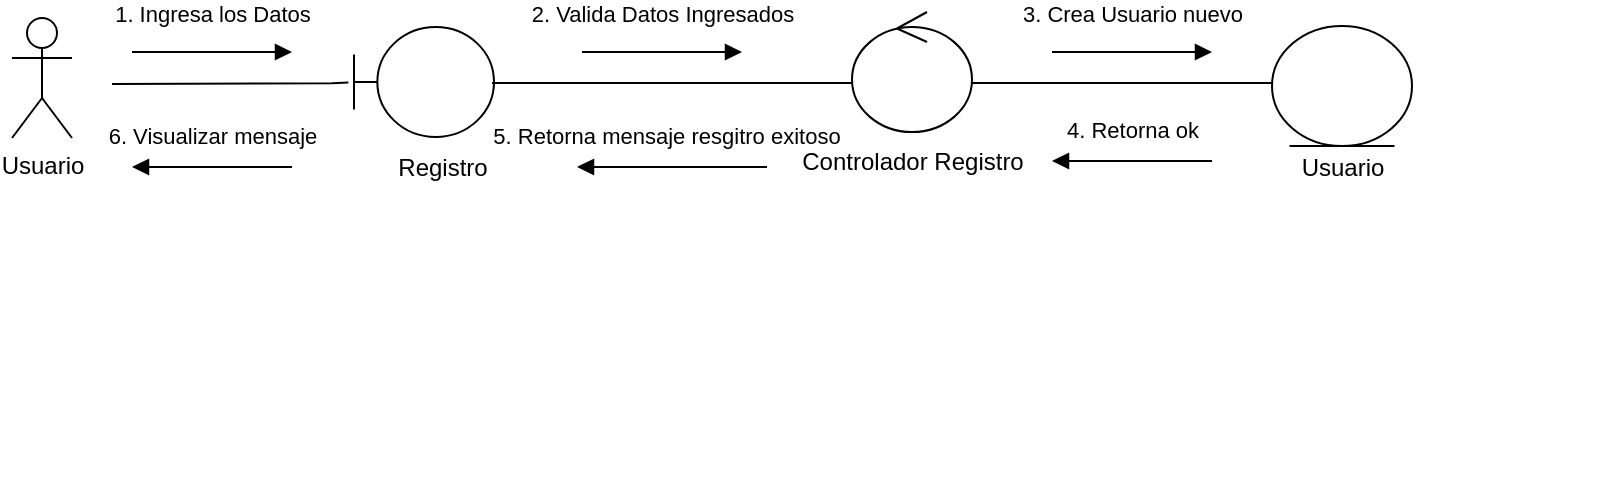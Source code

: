 <mxfile version="21.3.2" type="google">
  <diagram id="kgpKYQtTHZ0yAKxKKP6v" name="Page-1">
    <mxGraphModel grid="1" page="1" gridSize="10" guides="1" tooltips="1" connect="1" arrows="1" fold="1" pageScale="1" pageWidth="850" pageHeight="1100" math="0" shadow="0">
      <root>
        <mxCell id="0" />
        <mxCell id="1" parent="0" />
        <mxCell id="M5mWXDodQlKgrc-eD4wH-2" value="Usuario" style="shape=umlActor;verticalLabelPosition=bottom;verticalAlign=top;html=1;outlineConnect=0;" vertex="1" parent="1">
          <mxGeometry x="30" y="203" width="30" height="60" as="geometry" />
        </mxCell>
        <mxCell id="M5mWXDodQlKgrc-eD4wH-4" value="" style="endArrow=none;html=1;rounded=0;" edge="1" parent="1">
          <mxGeometry width="50" height="50" relative="1" as="geometry">
            <mxPoint x="820" y="430" as="sourcePoint" />
            <mxPoint x="820" y="430" as="targetPoint" />
          </mxGeometry>
        </mxCell>
        <mxCell id="M5mWXDodQlKgrc-eD4wH-23" value="" style="endArrow=none;html=1;rounded=0;entryX=-0.04;entryY=0.505;entryDx=0;entryDy=0;entryPerimeter=0;" edge="1" parent="1" target="kYgKHTBkKikAd4nY9MiJ-2">
          <mxGeometry width="50" height="50" relative="1" as="geometry">
            <mxPoint x="80" y="236" as="sourcePoint" />
            <mxPoint x="250" y="236" as="targetPoint" />
            <Array as="points">
              <mxPoint x="190" y="235.66" />
            </Array>
          </mxGeometry>
        </mxCell>
        <mxCell id="kYgKHTBkKikAd4nY9MiJ-2" value="" style="shape=umlBoundary;whiteSpace=wrap;html=1;" vertex="1" parent="1">
          <mxGeometry x="201" y="207.5" width="70" height="55" as="geometry" />
        </mxCell>
        <mxCell id="kYgKHTBkKikAd4nY9MiJ-3" value="Registro" style="text;html=1;align=center;verticalAlign=middle;resizable=0;points=[];autosize=1;strokeColor=none;fillColor=none;" vertex="1" parent="1">
          <mxGeometry x="210" y="262.5" width="70" height="30" as="geometry" />
        </mxCell>
        <mxCell id="kYgKHTBkKikAd4nY9MiJ-5" value="" style="line;strokeWidth=1;fillColor=none;align=left;verticalAlign=middle;spacingTop=-1;spacingLeft=3;spacingRight=3;rotatable=0;labelPosition=right;points=[];portConstraint=eastwest;strokeColor=inherit;" vertex="1" parent="1">
          <mxGeometry x="270" y="231.5" width="180" height="8" as="geometry" />
        </mxCell>
        <mxCell id="kYgKHTBkKikAd4nY9MiJ-6" value="1. Ingresa los Datos" style="html=1;verticalAlign=bottom;endArrow=block;edgeStyle=elbowEdgeStyle;elbow=vertical;curved=0;rounded=0;" edge="1" parent="1">
          <mxGeometry y="10" width="80" relative="1" as="geometry">
            <mxPoint x="90" y="220" as="sourcePoint" />
            <mxPoint x="170" y="220" as="targetPoint" />
            <mxPoint as="offset" />
            <Array as="points">
              <mxPoint x="160" y="220" />
            </Array>
          </mxGeometry>
        </mxCell>
        <mxCell id="kYgKHTBkKikAd4nY9MiJ-7" value="" style="ellipse;shape=umlControl;whiteSpace=wrap;html=1;" vertex="1" parent="1">
          <mxGeometry x="450" y="200" width="60" height="60" as="geometry" />
        </mxCell>
        <mxCell id="kYgKHTBkKikAd4nY9MiJ-8" value="" style="ellipse;shape=umlEntity;whiteSpace=wrap;html=1;" vertex="1" parent="1">
          <mxGeometry x="660" y="207" width="70" height="60" as="geometry" />
        </mxCell>
        <mxCell id="kYgKHTBkKikAd4nY9MiJ-9" value="Usuario" style="text;html=1;align=center;verticalAlign=middle;resizable=0;points=[];autosize=1;strokeColor=none;fillColor=none;" vertex="1" parent="1">
          <mxGeometry x="665" y="263" width="60" height="30" as="geometry" />
        </mxCell>
        <mxCell id="kYgKHTBkKikAd4nY9MiJ-10" value="Controlador Registro" style="text;html=1;align=center;verticalAlign=middle;resizable=0;points=[];autosize=1;strokeColor=none;fillColor=none;" vertex="1" parent="1">
          <mxGeometry x="415" y="260" width="130" height="30" as="geometry" />
        </mxCell>
        <mxCell id="kYgKHTBkKikAd4nY9MiJ-11" value="2. Valida Datos Ingresados" style="html=1;verticalAlign=bottom;endArrow=block;edgeStyle=elbowEdgeStyle;elbow=vertical;curved=0;rounded=0;" edge="1" parent="1">
          <mxGeometry y="10" width="80" relative="1" as="geometry">
            <mxPoint x="315" y="220" as="sourcePoint" />
            <mxPoint x="395" y="220" as="targetPoint" />
            <mxPoint as="offset" />
            <Array as="points">
              <mxPoint x="385" y="220" />
            </Array>
          </mxGeometry>
        </mxCell>
        <mxCell id="kYgKHTBkKikAd4nY9MiJ-12" value="3. Crea Usuario nuevo" style="html=1;verticalAlign=bottom;endArrow=block;edgeStyle=elbowEdgeStyle;elbow=vertical;curved=0;rounded=0;" edge="1" parent="1">
          <mxGeometry y="10" width="80" relative="1" as="geometry">
            <mxPoint x="550" y="220" as="sourcePoint" />
            <mxPoint x="630" y="220" as="targetPoint" />
            <mxPoint as="offset" />
            <Array as="points">
              <mxPoint x="620" y="220" />
            </Array>
          </mxGeometry>
        </mxCell>
        <mxCell id="kYgKHTBkKikAd4nY9MiJ-13" value="" style="line;strokeWidth=1;fillColor=none;align=left;verticalAlign=middle;spacingTop=-1;spacingLeft=3;spacingRight=3;rotatable=0;labelPosition=right;points=[];portConstraint=eastwest;strokeColor=inherit;" vertex="1" parent="1">
          <mxGeometry x="510" y="231.5" width="150" height="8" as="geometry" />
        </mxCell>
        <mxCell id="kYgKHTBkKikAd4nY9MiJ-18" value="4. Retorna ok" style="html=1;verticalAlign=bottom;endArrow=block;edgeStyle=elbowEdgeStyle;elbow=vertical;curved=0;rounded=0;" edge="1" parent="1">
          <mxGeometry x="0.467" y="-7" width="80" relative="1" as="geometry">
            <mxPoint x="560" y="274.5" as="sourcePoint" />
            <mxPoint x="550" y="274.5" as="targetPoint" />
            <mxPoint as="offset" />
            <Array as="points">
              <mxPoint x="630" y="274.5" />
            </Array>
          </mxGeometry>
        </mxCell>
        <mxCell id="kYgKHTBkKikAd4nY9MiJ-20" value="5. Retorna mensaje resgitro exitoso" style="html=1;verticalAlign=bottom;endArrow=block;edgeStyle=elbowEdgeStyle;elbow=vertical;curved=0;rounded=0;" edge="1" parent="1">
          <mxGeometry x="0.467" y="-7" width="80" relative="1" as="geometry">
            <mxPoint x="337.5" y="277.5" as="sourcePoint" />
            <mxPoint x="312.5" y="277.5" as="targetPoint" />
            <mxPoint as="offset" />
            <Array as="points">
              <mxPoint x="407.5" y="277.5" />
            </Array>
          </mxGeometry>
        </mxCell>
        <mxCell id="kYgKHTBkKikAd4nY9MiJ-22" value="6. Visualizar mensaje" style="html=1;verticalAlign=bottom;endArrow=block;edgeStyle=elbowEdgeStyle;elbow=vertical;curved=0;rounded=0;" edge="1" parent="1">
          <mxGeometry x="0.467" y="-7" width="80" relative="1" as="geometry">
            <mxPoint x="100" y="277.5" as="sourcePoint" />
            <mxPoint x="90" y="277.5" as="targetPoint" />
            <mxPoint as="offset" />
            <Array as="points">
              <mxPoint x="170" y="277.5" />
            </Array>
          </mxGeometry>
        </mxCell>
      </root>
    </mxGraphModel>
  </diagram>
</mxfile>
